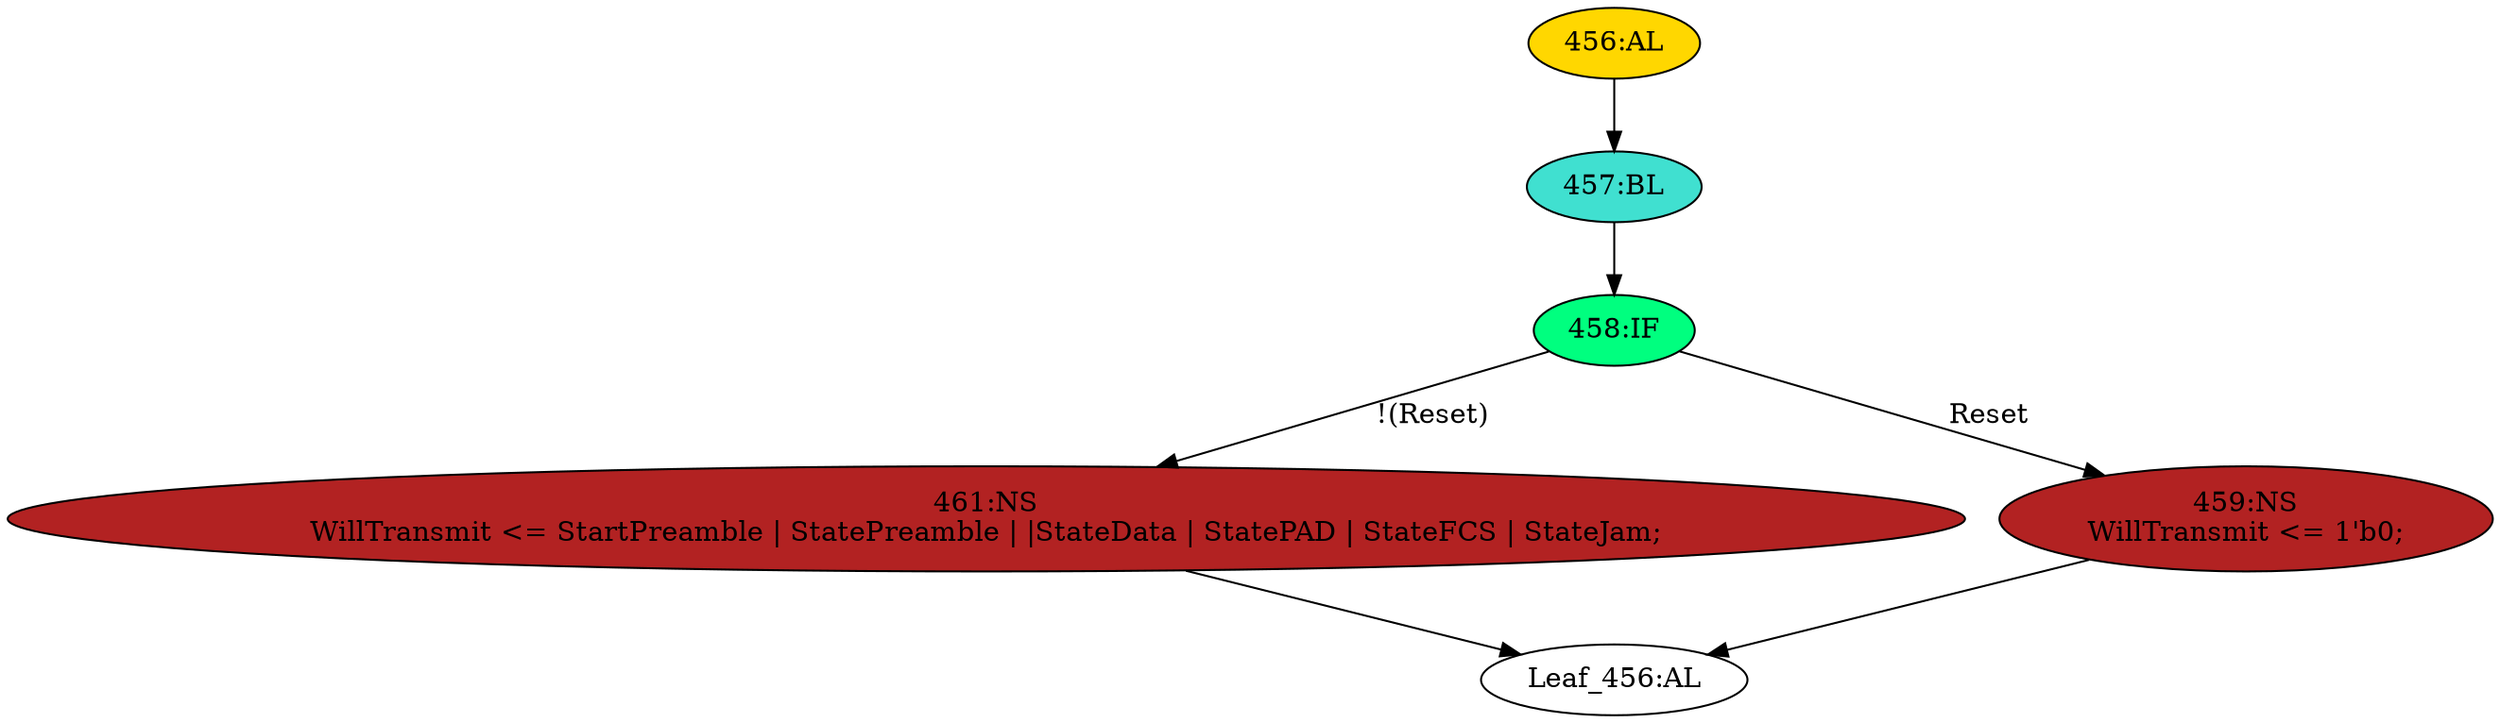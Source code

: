 strict digraph "" {
	node [label="\N"];
	"457:BL"	 [ast="<pyverilog.vparser.ast.Block object at 0x7ff8277fd7d0>",
		fillcolor=turquoise,
		label="457:BL",
		statements="[]",
		style=filled,
		typ=Block];
	"458:IF"	 [ast="<pyverilog.vparser.ast.IfStatement object at 0x7ff8277fd250>",
		fillcolor=springgreen,
		label="458:IF",
		statements="[]",
		style=filled,
		typ=IfStatement];
	"457:BL" -> "458:IF"	 [cond="[]",
		lineno=None];
	"Leaf_456:AL"	 [def_var="['WillTransmit']",
		label="Leaf_456:AL"];
	"456:AL"	 [ast="<pyverilog.vparser.ast.Always object at 0x7ff8277fd450>",
		clk_sens=False,
		fillcolor=gold,
		label="456:AL",
		sens="['MTxClk', 'Reset']",
		statements="[]",
		style=filled,
		typ=Always,
		use_var="['Reset', 'StateJam', 'StateFCS', 'StateData', 'StartPreamble', 'StatePAD', 'StatePreamble']"];
	"456:AL" -> "457:BL"	 [cond="[]",
		lineno=None];
	"461:NS"	 [ast="<pyverilog.vparser.ast.NonblockingSubstitution object at 0x7ff8277fd1d0>",
		fillcolor=firebrick,
		label="461:NS
WillTransmit <= StartPreamble | StatePreamble | |StateData | StatePAD | StateFCS | StateJam;",
		statements="[<pyverilog.vparser.ast.NonblockingSubstitution object at 0x7ff8277fd1d0>]",
		style=filled,
		typ=NonblockingSubstitution];
	"458:IF" -> "461:NS"	 [cond="['Reset']",
		label="!(Reset)",
		lineno=458];
	"459:NS"	 [ast="<pyverilog.vparser.ast.NonblockingSubstitution object at 0x7ff8277fdf10>",
		fillcolor=firebrick,
		label="459:NS
WillTransmit <= 1'b0;",
		statements="[<pyverilog.vparser.ast.NonblockingSubstitution object at 0x7ff8277fdf10>]",
		style=filled,
		typ=NonblockingSubstitution];
	"458:IF" -> "459:NS"	 [cond="['Reset']",
		label=Reset,
		lineno=458];
	"461:NS" -> "Leaf_456:AL"	 [cond="[]",
		lineno=None];
	"459:NS" -> "Leaf_456:AL"	 [cond="[]",
		lineno=None];
}
